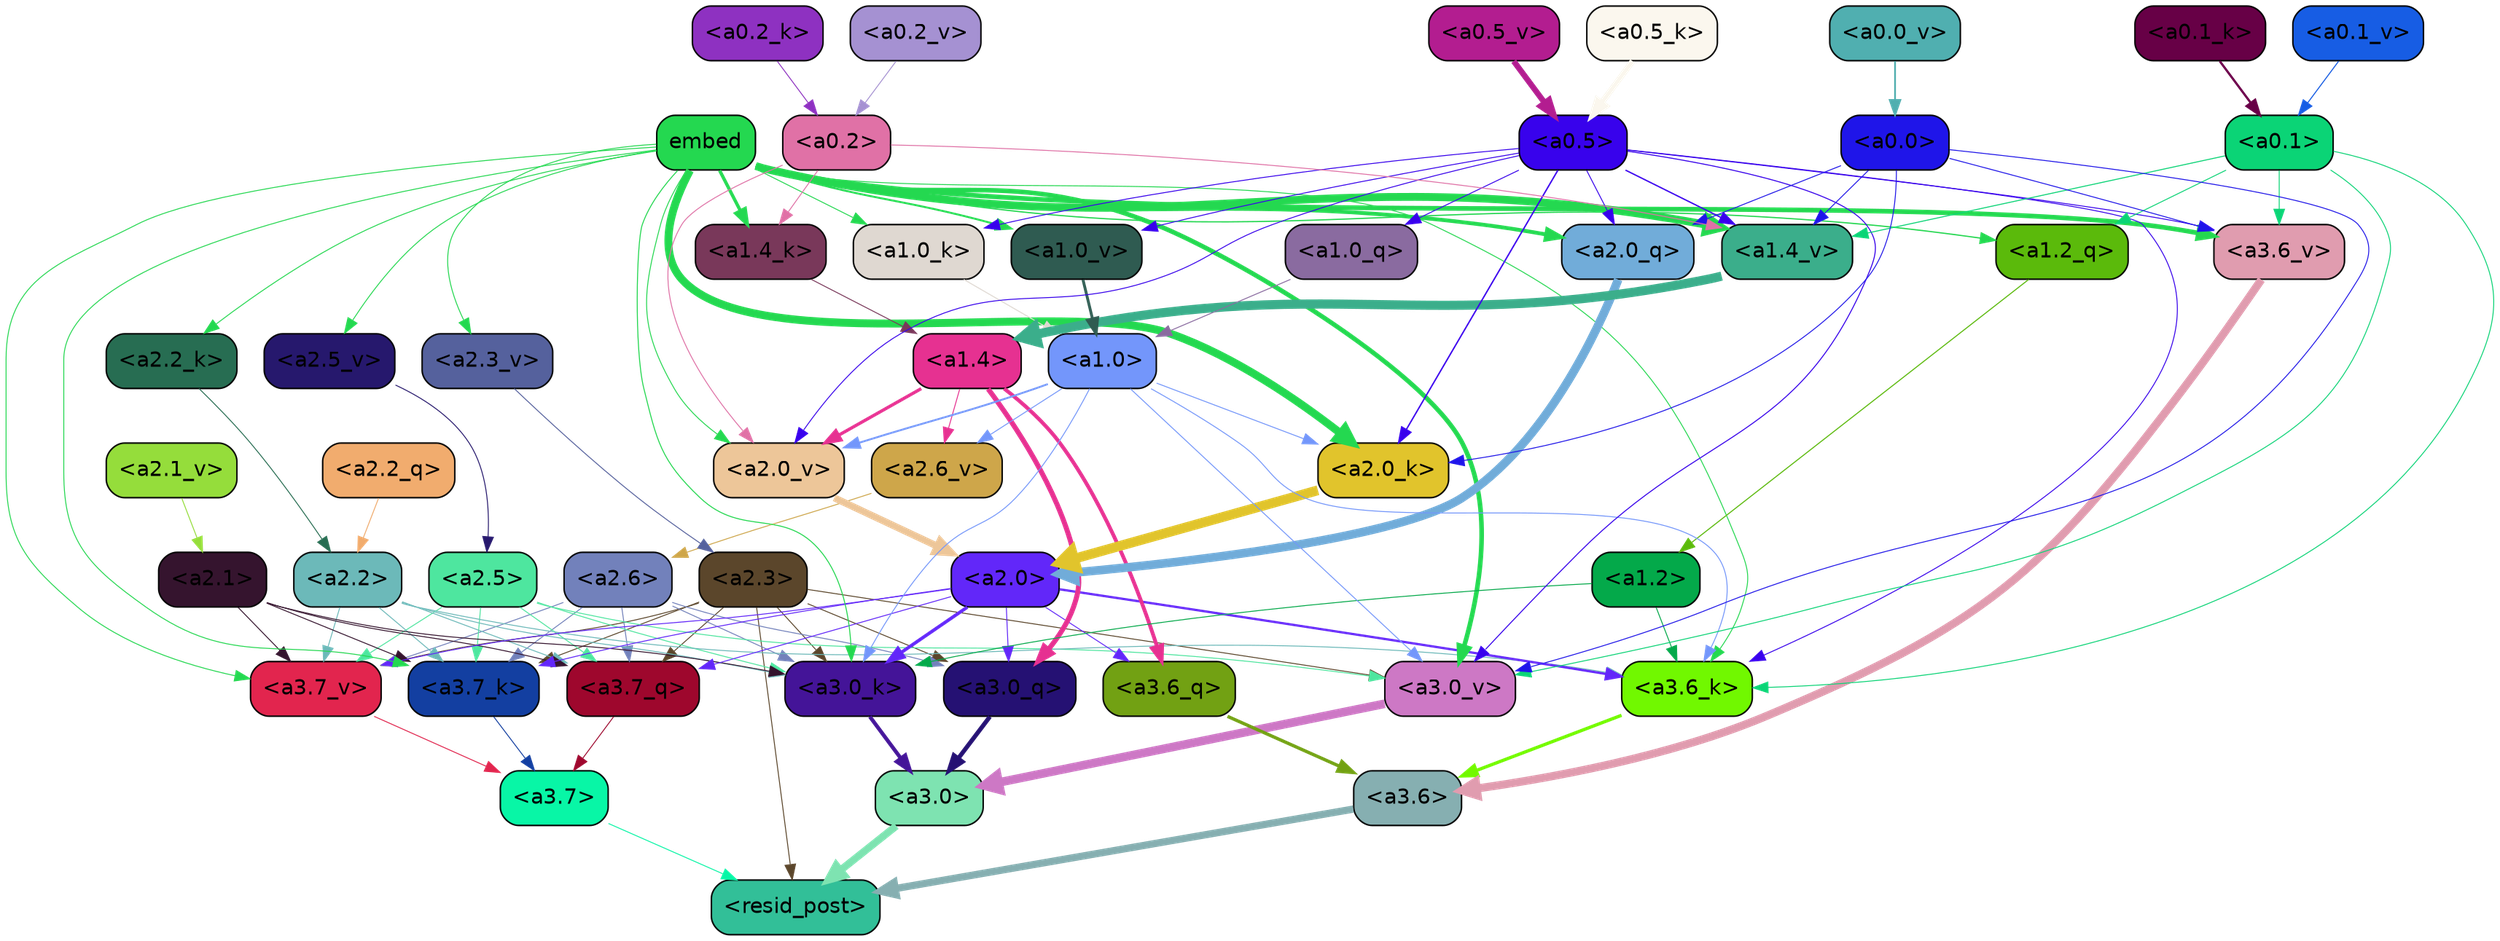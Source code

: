 strict digraph "" {
	graph [bgcolor=transparent,
		layout=dot,
		overlap=false,
		splines=true
	];
	"<a3.7>"	[color=black,
		fillcolor="#08f6a6",
		fontname=Helvetica,
		shape=box,
		style="filled, rounded"];
	"<resid_post>"	[color=black,
		fillcolor="#32bf98",
		fontname=Helvetica,
		shape=box,
		style="filled, rounded"];
	"<a3.7>" -> "<resid_post>"	[color="#08f6a6",
		penwidth=0.6];
	"<a3.6>"	[color=black,
		fillcolor="#86afb1",
		fontname=Helvetica,
		shape=box,
		style="filled, rounded"];
	"<a3.6>" -> "<resid_post>"	[color="#86afb1",
		penwidth=4.7534414529800415];
	"<a3.0>"	[color=black,
		fillcolor="#7ee3b1",
		fontname=Helvetica,
		shape=box,
		style="filled, rounded"];
	"<a3.0>" -> "<resid_post>"	[color="#7ee3b1",
		penwidth=4.898576855659485];
	"<a2.3>"	[color=black,
		fillcolor="#5b462b",
		fontname=Helvetica,
		shape=box,
		style="filled, rounded"];
	"<a2.3>" -> "<resid_post>"	[color="#5b462b",
		penwidth=0.6];
	"<a3.7_q>"	[color=black,
		fillcolor="#9e072d",
		fontname=Helvetica,
		shape=box,
		style="filled, rounded"];
	"<a2.3>" -> "<a3.7_q>"	[color="#5b462b",
		penwidth=0.6];
	"<a3.0_q>"	[color=black,
		fillcolor="#251173",
		fontname=Helvetica,
		shape=box,
		style="filled, rounded"];
	"<a2.3>" -> "<a3.0_q>"	[color="#5b462b",
		penwidth=0.6];
	"<a3.7_k>"	[color=black,
		fillcolor="#133fa1",
		fontname=Helvetica,
		shape=box,
		style="filled, rounded"];
	"<a2.3>" -> "<a3.7_k>"	[color="#5b462b",
		penwidth=0.6];
	"<a3.0_k>"	[color=black,
		fillcolor="#441498",
		fontname=Helvetica,
		shape=box,
		style="filled, rounded"];
	"<a2.3>" -> "<a3.0_k>"	[color="#5b462b",
		penwidth=0.6];
	"<a3.7_v>"	[color=black,
		fillcolor="#e2254e",
		fontname=Helvetica,
		shape=box,
		style="filled, rounded"];
	"<a2.3>" -> "<a3.7_v>"	[color="#5b462b",
		penwidth=0.6];
	"<a3.0_v>"	[color=black,
		fillcolor="#cd78c5",
		fontname=Helvetica,
		shape=box,
		style="filled, rounded"];
	"<a2.3>" -> "<a3.0_v>"	[color="#5b462b",
		penwidth=0.6];
	"<a3.7_q>" -> "<a3.7>"	[color="#9e072d",
		penwidth=0.6];
	"<a3.6_q>"	[color=black,
		fillcolor="#72a113",
		fontname=Helvetica,
		shape=box,
		style="filled, rounded"];
	"<a3.6_q>" -> "<a3.6>"	[color="#72a113",
		penwidth=2.160832464694977];
	"<a3.0_q>" -> "<a3.0>"	[color="#251173",
		penwidth=2.870753765106201];
	"<a3.7_k>" -> "<a3.7>"	[color="#133fa1",
		penwidth=0.6];
	"<a3.6_k>"	[color=black,
		fillcolor="#71f800",
		fontname=Helvetica,
		shape=box,
		style="filled, rounded"];
	"<a3.6_k>" -> "<a3.6>"	[color="#71f800",
		penwidth=2.13908451795578];
	"<a3.0_k>" -> "<a3.0>"	[color="#441498",
		penwidth=2.520303964614868];
	"<a3.7_v>" -> "<a3.7>"	[color="#e2254e",
		penwidth=0.6];
	"<a3.6_v>"	[color=black,
		fillcolor="#e09caf",
		fontname=Helvetica,
		shape=box,
		style="filled, rounded"];
	"<a3.6_v>" -> "<a3.6>"	[color="#e09caf",
		penwidth=5.297133803367615];
	"<a3.0_v>" -> "<a3.0>"	[color="#cd78c5",
		penwidth=5.680712580680847];
	"<a2.6>"	[color=black,
		fillcolor="#7281bb",
		fontname=Helvetica,
		shape=box,
		style="filled, rounded"];
	"<a2.6>" -> "<a3.7_q>"	[color="#7281bb",
		penwidth=0.6];
	"<a2.6>" -> "<a3.0_q>"	[color="#7281bb",
		penwidth=0.6];
	"<a2.6>" -> "<a3.7_k>"	[color="#7281bb",
		penwidth=0.6];
	"<a2.6>" -> "<a3.0_k>"	[color="#7281bb",
		penwidth=0.6];
	"<a2.6>" -> "<a3.7_v>"	[color="#7281bb",
		penwidth=0.6];
	"<a2.5>"	[color=black,
		fillcolor="#4ee69f",
		fontname=Helvetica,
		shape=box,
		style="filled, rounded"];
	"<a2.5>" -> "<a3.7_q>"	[color="#4ee69f",
		penwidth=0.6];
	"<a2.5>" -> "<a3.7_k>"	[color="#4ee69f",
		penwidth=0.6];
	"<a2.5>" -> "<a3.0_k>"	[color="#4ee69f",
		penwidth=0.6];
	"<a2.5>" -> "<a3.7_v>"	[color="#4ee69f",
		penwidth=0.6];
	"<a2.5>" -> "<a3.0_v>"	[color="#4ee69f",
		penwidth=0.6];
	"<a2.2>"	[color=black,
		fillcolor="#6cb9b9",
		fontname=Helvetica,
		shape=box,
		style="filled, rounded"];
	"<a2.2>" -> "<a3.7_q>"	[color="#6cb9b9",
		penwidth=0.6];
	"<a2.2>" -> "<a3.7_k>"	[color="#6cb9b9",
		penwidth=0.6];
	"<a2.2>" -> "<a3.6_k>"	[color="#6cb9b9",
		penwidth=0.6];
	"<a2.2>" -> "<a3.0_k>"	[color="#6cb9b9",
		penwidth=0.6];
	"<a2.2>" -> "<a3.7_v>"	[color="#6cb9b9",
		penwidth=0.6];
	"<a2.1>"	[color=black,
		fillcolor="#35142e",
		fontname=Helvetica,
		shape=box,
		style="filled, rounded"];
	"<a2.1>" -> "<a3.7_q>"	[color="#35142e",
		penwidth=0.6];
	"<a2.1>" -> "<a3.7_k>"	[color="#35142e",
		penwidth=0.6];
	"<a2.1>" -> "<a3.0_k>"	[color="#35142e",
		penwidth=0.6];
	"<a2.1>" -> "<a3.7_v>"	[color="#35142e",
		penwidth=0.6];
	"<a2.0>"	[color=black,
		fillcolor="#6227f9",
		fontname=Helvetica,
		shape=box,
		style="filled, rounded"];
	"<a2.0>" -> "<a3.7_q>"	[color="#6227f9",
		penwidth=0.6];
	"<a2.0>" -> "<a3.6_q>"	[color="#6227f9",
		penwidth=0.6];
	"<a2.0>" -> "<a3.0_q>"	[color="#6227f9",
		penwidth=0.6];
	"<a2.0>" -> "<a3.7_k>"	[color="#6227f9",
		penwidth=0.6];
	"<a2.0>" -> "<a3.6_k>"	[color="#6227f9",
		penwidth=1.4957321882247925];
	"<a2.0>" -> "<a3.0_k>"	[color="#6227f9",
		penwidth=2.18752121925354];
	"<a2.0>" -> "<a3.7_v>"	[color="#6227f9",
		penwidth=0.6];
	"<a1.4>"	[color=black,
		fillcolor="#e63191",
		fontname=Helvetica,
		shape=box,
		style="filled, rounded"];
	"<a1.4>" -> "<a3.6_q>"	[color="#e63191",
		penwidth=2.4829938411712646];
	"<a1.4>" -> "<a3.0_q>"	[color="#e63191",
		penwidth=3.299744725227356];
	"<a2.6_v>"	[color=black,
		fillcolor="#cea64a",
		fontname=Helvetica,
		shape=box,
		style="filled, rounded"];
	"<a1.4>" -> "<a2.6_v>"	[color="#e63191",
		penwidth=0.6];
	"<a2.0_v>"	[color=black,
		fillcolor="#edc699",
		fontname=Helvetica,
		shape=box,
		style="filled, rounded"];
	"<a1.4>" -> "<a2.0_v>"	[color="#e63191",
		penwidth=2.092592429369688];
	embed	[color=black,
		fillcolor="#24d850",
		fontname=Helvetica,
		shape=box,
		style="filled, rounded"];
	embed -> "<a3.7_k>"	[color="#24d850",
		penwidth=0.6];
	embed -> "<a3.6_k>"	[color="#24d850",
		penwidth=0.6];
	embed -> "<a3.0_k>"	[color="#24d850",
		penwidth=0.6394047290086746];
	embed -> "<a3.7_v>"	[color="#24d850",
		penwidth=0.6];
	embed -> "<a3.6_v>"	[color="#24d850",
		penwidth=3.067279100418091];
	embed -> "<a3.0_v>"	[color="#24d850",
		penwidth=3.0212591886520386];
	"<a2.0_q>"	[color=black,
		fillcolor="#71acd9",
		fontname=Helvetica,
		shape=box,
		style="filled, rounded"];
	embed -> "<a2.0_q>"	[color="#24d850",
		penwidth=2.5355080366134644];
	"<a2.2_k>"	[color=black,
		fillcolor="#276d52",
		fontname=Helvetica,
		shape=box,
		style="filled, rounded"];
	embed -> "<a2.2_k>"	[color="#24d850",
		penwidth=0.6];
	"<a2.0_k>"	[color=black,
		fillcolor="#e1c42c",
		fontname=Helvetica,
		shape=box,
		style="filled, rounded"];
	embed -> "<a2.0_k>"	[color="#24d850",
		penwidth=5.2180726528167725];
	"<a2.5_v>"	[color=black,
		fillcolor="#26186d",
		fontname=Helvetica,
		shape=box,
		style="filled, rounded"];
	embed -> "<a2.5_v>"	[color="#24d850",
		penwidth=0.6];
	"<a2.3_v>"	[color=black,
		fillcolor="#55619d",
		fontname=Helvetica,
		shape=box,
		style="filled, rounded"];
	embed -> "<a2.3_v>"	[color="#24d850",
		penwidth=0.6];
	embed -> "<a2.0_v>"	[color="#24d850",
		penwidth=0.6];
	"<a1.2_q>"	[color=black,
		fillcolor="#5bba0b",
		fontname=Helvetica,
		shape=box,
		style="filled, rounded"];
	embed -> "<a1.2_q>"	[color="#24d850",
		penwidth=0.8094894886016846];
	"<a1.4_k>"	[color=black,
		fillcolor="#79385a",
		fontname=Helvetica,
		shape=box,
		style="filled, rounded"];
	embed -> "<a1.4_k>"	[color="#24d850",
		penwidth=2.1732678413391113];
	"<a1.0_k>"	[color=black,
		fillcolor="#dfd8d1",
		fontname=Helvetica,
		shape=box,
		style="filled, rounded"];
	embed -> "<a1.0_k>"	[color="#24d850",
		penwidth=0.6];
	"<a1.4_v>"	[color=black,
		fillcolor="#3bae8b",
		fontname=Helvetica,
		shape=box,
		style="filled, rounded"];
	embed -> "<a1.4_v>"	[color="#24d850",
		penwidth=5.162249565124512];
	"<a1.0_v>"	[color=black,
		fillcolor="#2f5b51",
		fontname=Helvetica,
		shape=box,
		style="filled, rounded"];
	embed -> "<a1.0_v>"	[color="#24d850",
		penwidth=1.26457279920578];
	"<a1.2>"	[color=black,
		fillcolor="#04a94a",
		fontname=Helvetica,
		shape=box,
		style="filled, rounded"];
	"<a1.2>" -> "<a3.6_k>"	[color="#04a94a",
		penwidth=0.6];
	"<a1.2>" -> "<a3.0_k>"	[color="#04a94a",
		penwidth=0.6];
	"<a1.0>"	[color=black,
		fillcolor="#7396fb",
		fontname=Helvetica,
		shape=box,
		style="filled, rounded"];
	"<a1.0>" -> "<a3.6_k>"	[color="#7396fb",
		penwidth=0.6];
	"<a1.0>" -> "<a3.0_k>"	[color="#7396fb",
		penwidth=0.6];
	"<a1.0>" -> "<a3.0_v>"	[color="#7396fb",
		penwidth=0.6];
	"<a1.0>" -> "<a2.0_k>"	[color="#7396fb",
		penwidth=0.6];
	"<a1.0>" -> "<a2.6_v>"	[color="#7396fb",
		penwidth=0.6];
	"<a1.0>" -> "<a2.0_v>"	[color="#7396fb",
		penwidth=1.2132605910301208];
	"<a0.5>"	[color=black,
		fillcolor="#3802ec",
		fontname=Helvetica,
		shape=box,
		style="filled, rounded"];
	"<a0.5>" -> "<a3.6_k>"	[color="#3802ec",
		penwidth=0.6];
	"<a0.5>" -> "<a3.6_v>"	[color="#3802ec",
		penwidth=0.6];
	"<a0.5>" -> "<a3.0_v>"	[color="#3802ec",
		penwidth=0.648682102560997];
	"<a0.5>" -> "<a2.0_q>"	[color="#3802ec",
		penwidth=0.6];
	"<a0.5>" -> "<a2.0_k>"	[color="#3802ec",
		penwidth=0.9236047863960266];
	"<a0.5>" -> "<a2.0_v>"	[color="#3802ec",
		penwidth=0.6];
	"<a1.0_q>"	[color=black,
		fillcolor="#8a6ba0",
		fontname=Helvetica,
		shape=box,
		style="filled, rounded"];
	"<a0.5>" -> "<a1.0_q>"	[color="#3802ec",
		penwidth=0.6];
	"<a0.5>" -> "<a1.0_k>"	[color="#3802ec",
		penwidth=0.6];
	"<a0.5>" -> "<a1.4_v>"	[color="#3802ec",
		penwidth=0.8783596754074097];
	"<a0.5>" -> "<a1.0_v>"	[color="#3802ec",
		penwidth=0.6];
	"<a0.1>"	[color=black,
		fillcolor="#0bd476",
		fontname=Helvetica,
		shape=box,
		style="filled, rounded"];
	"<a0.1>" -> "<a3.6_k>"	[color="#0bd476",
		penwidth=0.6];
	"<a0.1>" -> "<a3.6_v>"	[color="#0bd476",
		penwidth=0.6];
	"<a0.1>" -> "<a3.0_v>"	[color="#0bd476",
		penwidth=0.6];
	"<a0.1>" -> "<a1.2_q>"	[color="#0bd476",
		penwidth=0.6];
	"<a0.1>" -> "<a1.4_v>"	[color="#0bd476",
		penwidth=0.6490728855133057];
	"<a0.0>"	[color=black,
		fillcolor="#1f15e9",
		fontname=Helvetica,
		shape=box,
		style="filled, rounded"];
	"<a0.0>" -> "<a3.6_v>"	[color="#1f15e9",
		penwidth=0.6];
	"<a0.0>" -> "<a3.0_v>"	[color="#1f15e9",
		penwidth=0.6];
	"<a0.0>" -> "<a2.0_q>"	[color="#1f15e9",
		penwidth=0.6];
	"<a0.0>" -> "<a2.0_k>"	[color="#1f15e9",
		penwidth=0.6];
	"<a0.0>" -> "<a1.4_v>"	[color="#1f15e9",
		penwidth=0.6];
	"<a2.2_q>"	[color=black,
		fillcolor="#f1ac6e",
		fontname=Helvetica,
		shape=box,
		style="filled, rounded"];
	"<a2.2_q>" -> "<a2.2>"	[color="#f1ac6e",
		penwidth=0.6];
	"<a2.0_q>" -> "<a2.0>"	[color="#71acd9",
		penwidth=5.681910276412964];
	"<a2.2_k>" -> "<a2.2>"	[color="#276d52",
		penwidth=0.6];
	"<a2.0_k>" -> "<a2.0>"	[color="#e1c42c",
		penwidth=6.447777509689331];
	"<a2.6_v>" -> "<a2.6>"	[color="#cea64a",
		penwidth=0.6];
	"<a2.5_v>" -> "<a2.5>"	[color="#26186d",
		penwidth=0.6];
	"<a2.3_v>" -> "<a2.3>"	[color="#55619d",
		penwidth=0.6];
	"<a2.1_v>"	[color=black,
		fillcolor="#95dd3b",
		fontname=Helvetica,
		shape=box,
		style="filled, rounded"];
	"<a2.1_v>" -> "<a2.1>"	[color="#95dd3b",
		penwidth=0.6];
	"<a2.0_v>" -> "<a2.0>"	[color="#edc699",
		penwidth=4.5695202350616455];
	"<a0.2>"	[color=black,
		fillcolor="#e071a6",
		fontname=Helvetica,
		shape=box,
		style="filled, rounded"];
	"<a0.2>" -> "<a2.0_v>"	[color="#e071a6",
		penwidth=0.6];
	"<a0.2>" -> "<a1.4_k>"	[color="#e071a6",
		penwidth=0.6];
	"<a0.2>" -> "<a1.4_v>"	[color="#e071a6",
		penwidth=0.6];
	"<a1.2_q>" -> "<a1.2>"	[color="#5bba0b",
		penwidth=0.6769798994064331];
	"<a1.0_q>" -> "<a1.0>"	[color="#8a6ba0",
		penwidth=0.6];
	"<a1.4_k>" -> "<a1.4>"	[color="#79385a",
		penwidth=0.6];
	"<a1.0_k>" -> "<a1.0>"	[color="#dfd8d1",
		penwidth=0.6];
	"<a1.4_v>" -> "<a1.4>"	[color="#3bae8b",
		penwidth=6.016597509384155];
	"<a1.0_v>" -> "<a1.0>"	[color="#2f5b51",
		penwidth=1.8562973737716675];
	"<a0.5_k>"	[color=black,
		fillcolor="#fbf7ee",
		fontname=Helvetica,
		shape=box,
		style="filled, rounded"];
	"<a0.5_k>" -> "<a0.5>"	[color="#fbf7ee",
		penwidth=3.7953722774982452];
	"<a0.2_k>"	[color=black,
		fillcolor="#8e31c1",
		fontname=Helvetica,
		shape=box,
		style="filled, rounded"];
	"<a0.2_k>" -> "<a0.2>"	[color="#8e31c1",
		penwidth=0.6];
	"<a0.1_k>"	[color=black,
		fillcolor="#670046",
		fontname=Helvetica,
		shape=box,
		style="filled, rounded"];
	"<a0.1_k>" -> "<a0.1>"	[color="#670046",
		penwidth=1.483607530593872];
	"<a0.5_v>"	[color=black,
		fillcolor="#b31d90",
		fontname=Helvetica,
		shape=box,
		style="filled, rounded"];
	"<a0.5_v>" -> "<a0.5>"	[color="#b31d90",
		penwidth=3.805475652217865];
	"<a0.2_v>"	[color=black,
		fillcolor="#a591d2",
		fontname=Helvetica,
		shape=box,
		style="filled, rounded"];
	"<a0.2_v>" -> "<a0.2>"	[color="#a591d2",
		penwidth=0.6];
	"<a0.1_v>"	[color=black,
		fillcolor="#175de4",
		fontname=Helvetica,
		shape=box,
		style="filled, rounded"];
	"<a0.1_v>" -> "<a0.1>"	[color="#175de4",
		penwidth=0.6855120658874512];
	"<a0.0_v>"	[color=black,
		fillcolor="#50afb0",
		fontname=Helvetica,
		shape=box,
		style="filled, rounded"];
	"<a0.0_v>" -> "<a0.0>"	[color="#50afb0",
		penwidth=1.1353182792663574];
}
